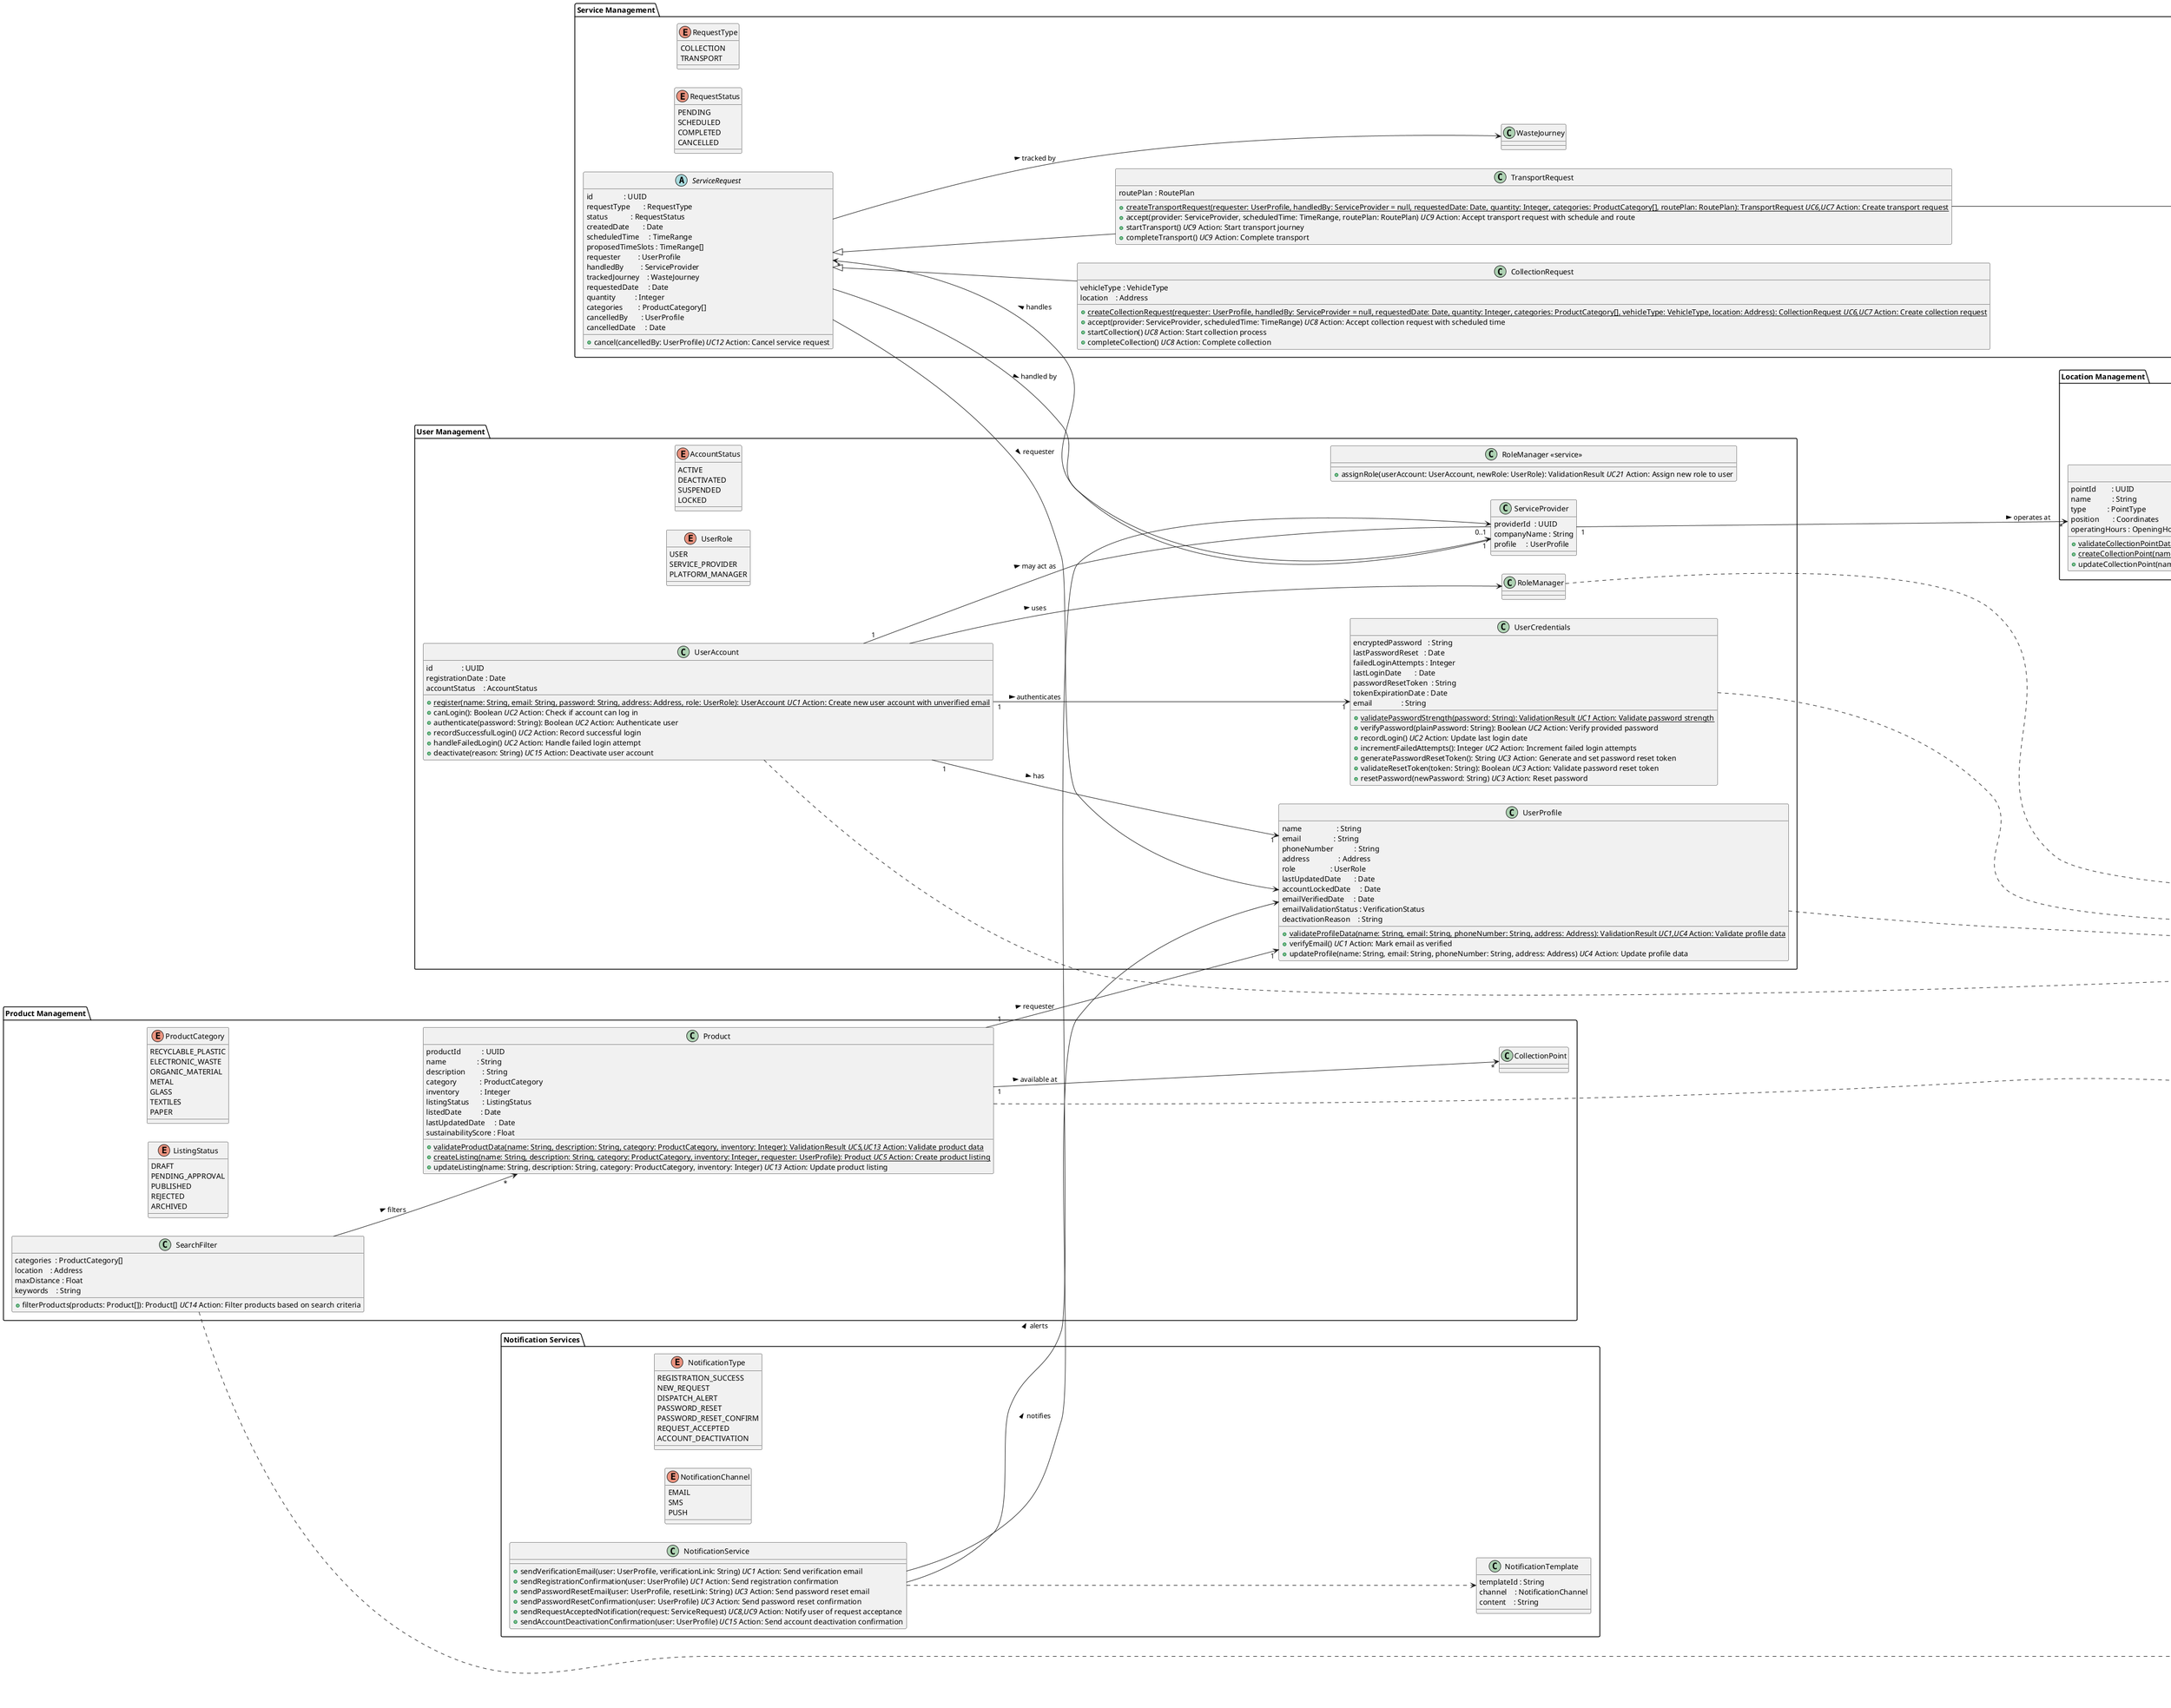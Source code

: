 @startuml
left to right direction
' ──────────────────────────────────────────────
'  CORE VALUE OBJECTS
' ──────────────────────────────────────────────
package "Core Value Objects" {
enum VerificationStatus {
VERIFIED
UNVERIFIED
}
enum VehicleType {
TRUCK
VAN
CARGO_BIKE
BICYCLE
MOTORCYCLE
COMPACTOR
ELECTRIC_VAN
CARGO_VAN
}
enum DayOfWeek {
MON
TUE
WED
THU
FRI
SAT
SUN
}
class ValidationResult {
valid    : Boolean
messages : String[]
}
class Coordinates {
latitude  : Float
longitude : Float
}
class Address {
street           : String
city             : String
zipCode          : String
country          : String
position         : Coordinates
validationStatus : VerificationStatus
}
class TimeRange {
start : LocalTime
end   : LocalTime
}
class OpeningHours {
dayOfWeek : DayOfWeek
timeRange : TimeRange
}
Address *-- Coordinates
OpeningHours -- TimeRange
}
' ──────────────────────────────────────────────
'  USER MANAGEMENT
' ──────────────────────────────────────────────
package "User Management" {
enum UserRole {
USER
SERVICE_PROVIDER
PLATFORM_MANAGER
}
enum AccountStatus {
ACTIVE
DEACTIVATED
SUSPENDED
LOCKED
}
class UserAccount {
id               : UUID
registrationDate : Date
accountStatus    : AccountStatus
+ {static} register(name: String, email: String, password: String, address: Address, role: UserRole): UserAccount //UC1 //Action: Create new user account with unverified email
+ canLogin(): Boolean //UC2 //Action: Check if account can log in
+ authenticate(password: String): Boolean //UC2 //Action: Authenticate user
+ recordSuccessfulLogin() //UC2 //Action: Record successful login
+ handleFailedLogin() //UC2 //Action: Handle failed login attempt
+ deactivate(reason: String) //UC15 //Action: Deactivate user account
}
class UserProfile {
name                  : String
email                 : String
phoneNumber           : String
address               : Address
role                  : UserRole
lastUpdatedDate       : Date
accountLockedDate     : Date
emailVerifiedDate     : Date
emailValidationStatus : VerificationStatus
deactivationReason    : String
+ {static} validateProfileData(name: String, email: String, phoneNumber: String, address: Address): ValidationResult //UC1,UC4 //Action: Validate profile data
+ verifyEmail() //UC1 //Action: Mark email as verified
+ updateProfile(name: String, email: String, phoneNumber: String, address: Address) //UC4 //Action: Update profile data
}
class UserCredentials {
encryptedPassword   : String
lastPasswordReset   : Date
failedLoginAttempts : Integer
lastLoginDate       : Date
passwordResetToken  : String
tokenExpirationDate : Date
email               : String
+ {static} validatePasswordStrength(password: String): ValidationResult //UC1 //Action: Validate password strength
+ verifyPassword(plainPassword: String): Boolean //UC2 //Action: Verify provided password
+ recordLogin() //UC2 //Action: Update last login date
+ incrementFailedAttempts(): Integer //UC2 //Action: Increment failed login attempts
+ generatePasswordResetToken(): String //UC3 //Action: Generate and set password reset token
+ validateResetToken(token: String): Boolean //UC3 //Action: Validate password reset token
+ resetPassword(newPassword: String) //UC3 //Action: Reset password
}
class ServiceProvider {
providerId  : UUID
companyName : String
profile     : UserProfile
}
class "RoleManager <<service>>" {
+ assignRole(userAccount: UserAccount, newRole: UserRole): ValidationResult //UC21 //Action: Assign new role to user
}
UserAccount ..> ValidationResult
UserProfile ..> ValidationResult
UserCredentials ..> ValidationResult
RoleManager ..> ValidationResult
UserAccount "1" --> "1" UserProfile : has >
UserAccount "1" --> "1" UserCredentials : authenticates >
UserAccount --> RoleManager : uses >
UserAccount "1" -- "0..1" ServiceProvider : may act as >
}
' ──────────────────────────────────────────────
'  SERVICE MANAGEMENT
' ──────────────────────────────────────────────
package "Service Management" {
enum RequestType {
COLLECTION
TRANSPORT
}
enum RequestStatus {
PENDING
SCHEDULED
COMPLETED
CANCELLED
}
abstract class ServiceRequest {
id                : UUID
requestType       : RequestType
status            : RequestStatus
createdDate       : Date
scheduledTime     : TimeRange
proposedTimeSlots : TimeRange[]
requester         : UserProfile
handledBy         : ServiceProvider
trackedJourney    : WasteJourney
requestedDate     : Date
quantity          : Integer
categories        : ProductCategory[]
cancelledBy       : UserProfile
cancelledDate     : Date
+ cancel(cancelledBy: UserProfile) //UC12 //Action: Cancel service request
}
class CollectionRequest extends ServiceRequest {
vehicleType : VehicleType
location    : Address
+ {static} createCollectionRequest(requester: UserProfile, handledBy: ServiceProvider = null, requestedDate: Date, quantity: Integer, categories: ProductCategory[], vehicleType: VehicleType, location: Address): CollectionRequest //UC6,UC7 //Action: Create collection request
+ accept(provider: ServiceProvider, scheduledTime: TimeRange) //UC8 //Action: Accept collection request with scheduled time
+ startCollection() //UC8 //Action: Start collection process
+ completeCollection() //UC8 //Action: Complete collection
}
class TransportRequest extends ServiceRequest {
routePlan : RoutePlan
+ {static} createTransportRequest(requester: UserProfile, handledBy: ServiceProvider = null, requestedDate: Date, quantity: Integer, categories: ProductCategory[], routePlan: RoutePlan): TransportRequest //UC6,UC7 //Action: Create transport request
+ accept(provider: ServiceProvider, scheduledTime: TimeRange, routePlan: RoutePlan) //UC9 //Action: Accept transport request with schedule and route
+ startTransport() //UC9 //Action: Start transport journey
+ completeTransport() //UC9 //Action: Complete transport
}
class RoutePlan {
waypoints : Coordinates[]
}
ServiceProvider "1" --> "*" ServiceRequest : handles >
TransportRequest -- RoutePlan
ServiceRequest --> WasteJourney : tracked by >
ServiceRequest --> UserProfile : requester >
ServiceRequest --> ServiceProvider : handled by >
}
' ──────────────────────────────────────────────
'  WASTE TRACKING
' ──────────────────────────────────────────────
package "Waste Tracking" {
enum TrackingStatus {
IN_PROGRESS
COMPLETED
CANCELLED
}
enum Stage {
COLLECTED
IN_TRANSIT
PROCESSED
RECYCLED
}
class WasteJourney {
journeyId       : UUID
trackingCode    : String
stages          : Stage[]
status          : TrackingStatus
currentLocation : Address
}
WasteJourney ..> ValidationResult
}
' ──────────────────────────────────────────────
'  PRODUCT MANAGEMENT
' ──────────────────────────────────────────────
package "Product Management" {
enum ProductCategory {
RECYCLABLE_PLASTIC
ELECTRONIC_WASTE
ORGANIC_MATERIAL
METAL
GLASS
TEXTILES
PAPER
}
enum ListingStatus {
DRAFT
PENDING_APPROVAL
PUBLISHED
REJECTED
ARCHIVED
}
class Product {
productId           : UUID
name                : String
description         : String
category            : ProductCategory
inventory           : Integer
listingStatus       : ListingStatus
listedDate          : Date
lastUpdatedDate     : Date
sustainabilityScore : Float
+ {static} validateProductData(name: String, description: String, category: ProductCategory, inventory: Integer): ValidationResult //UC5,UC13 //Action: Validate product data
+ {static} createListing(name: String, description: String, category: ProductCategory, inventory: Integer, requester: UserProfile): Product //UC5 //Action: Create product listing
+ updateListing(name: String, description: String, category: ProductCategory, inventory: Integer) //UC13 //Action: Update product listing
}
class SearchFilter {
categories  : ProductCategory[]
location    : Address
maxDistance : Float
keywords    : String
+ filterProducts(products: Product[]): Product[] //UC14 //Action: Filter products based on search criteria
}
Product ..> ValidationResult
SearchFilter ..> ValidationResult
Product "1" --> "*" CollectionPoint : available at >
Product "1" --> "1" UserProfile      : requester >
SearchFilter --> "*" Product            : filters >
}
' ──────────────────────────────────────────────
'  LOCATION MANAGEMENT
' ──────────────────────────────────────────────
package "Location Management" {
enum PointType {
COLLECTION_CENTER
RECYCLING_PLANT
REUSE_STORE
}
class CollectionPoint {
pointId        : UUID
name           : String
type           : PointType
position       : Coordinates
operatingHours : OpeningHours[]
+ {static} validateCollectionPointData(name: String, type: PointType, position: Coordinates, operatingHours: OpeningHours[]): ValidationResult //UC20 //Action: Validate collection point data
+ {static} createCollectionPoint(name: String, type: PointType, position: Coordinates, operatingHours: OpeningHours[]): CollectionPoint //UC20 //Action: Create collection point
+ updateCollectionPoint(name: String, type: PointType, position: Coordinates, operatingHours: OpeningHours[]) //UC20 //Action: Update collection point
}
CollectionPoint ..> ValidationResult
CollectionPoint *-- Coordinates
CollectionPoint *-- OpeningHours
CollectionPoint -- Address : located at >
ServiceProvider "1" --> "*" CollectionPoint : operates at >
}
' ──────────────────────────────────────────────
'  NOTIFICATION SERVICES
' ──────────────────────────────────────────────
package "Notification Services" {
enum NotificationType {
REGISTRATION_SUCCESS
NEW_REQUEST
DISPATCH_ALERT
PASSWORD_RESET
PASSWORD_RESET_CONFIRM
REQUEST_ACCEPTED
ACCOUNT_DEACTIVATION
}
enum NotificationChannel {
EMAIL
SMS
PUSH
}
class NotificationTemplate {
templateId : String
channel    : NotificationChannel
content    : String
}
class NotificationService {
+ sendVerificationEmail(user: UserProfile, verificationLink: String) //UC1 //Action: Send verification email
+ sendRegistrationConfirmation(user: UserProfile) //UC1 //Action: Send registration confirmation
+ sendPasswordResetEmail(user: UserProfile, resetLink: String) //UC3 //Action: Send password reset email
+ sendPasswordResetConfirmation(user: UserProfile) //UC3 //Action: Send password reset confirmation
+ sendRequestAcceptedNotification(request: ServiceRequest) //UC8,UC9 //Action: Notify user of request acceptance
+ sendAccountDeactivationConfirmation(user: UserProfile) //UC15 //Action: Send account deactivation confirmation
}
NotificationService ..> NotificationTemplate
NotificationService --> UserProfile     : notifies >
NotificationService --> ServiceProvider : alerts >
}
@enduml